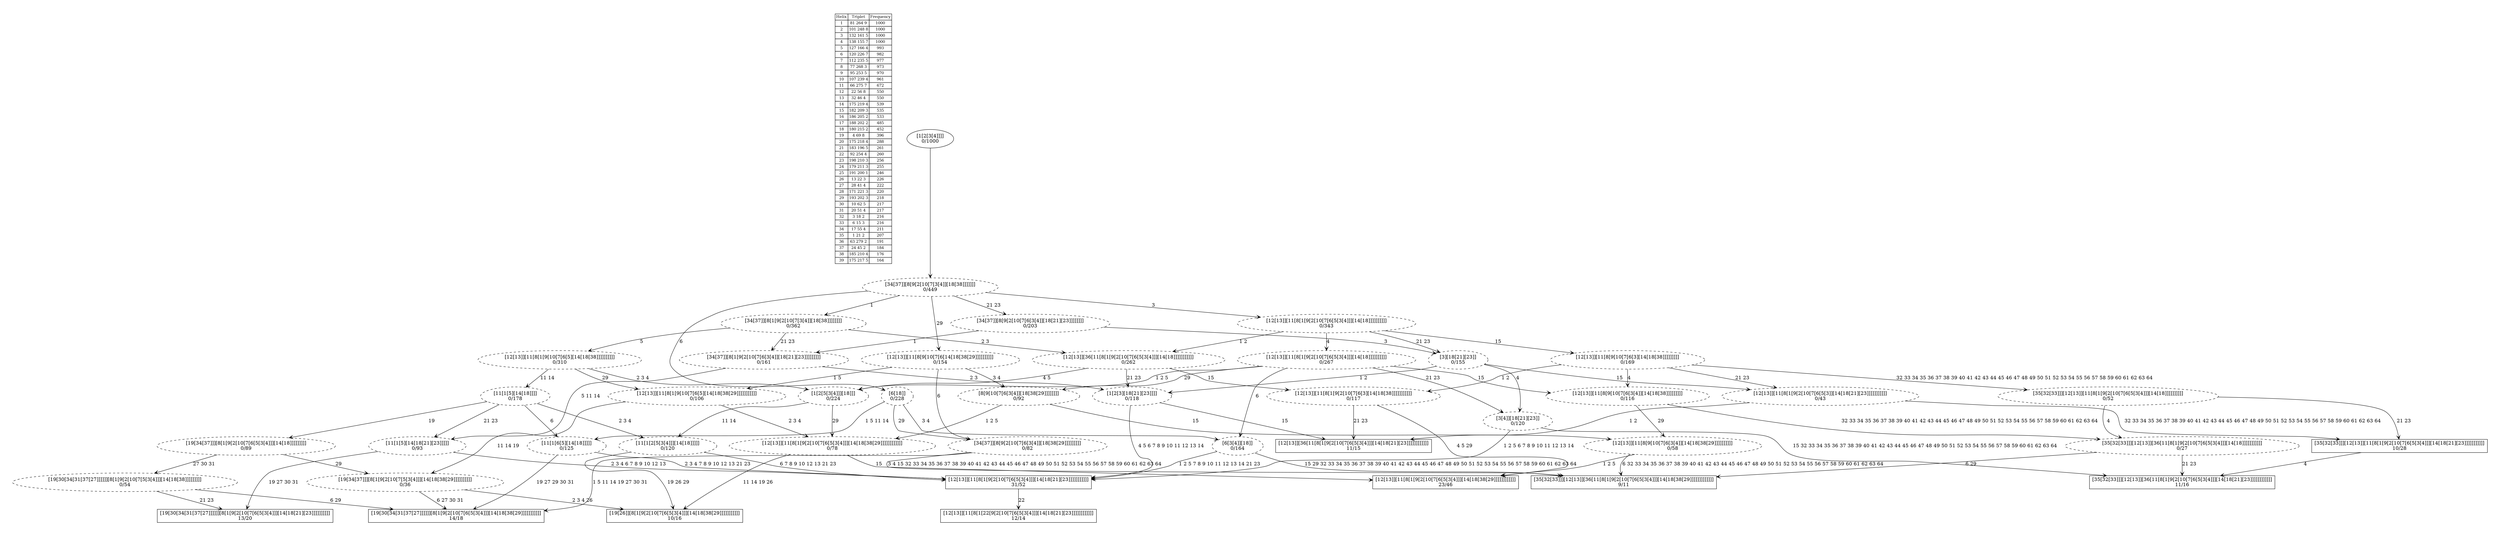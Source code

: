 digraph G {
	pad = 0.5;
	nodesep = 0.5;
"legend" [label = < <table border="0" cellborder="1" cellspacing="0"><tr><td>Helix</td><td>Triplet</td><td>Frequency</td></tr>
<tr><td>1</td><td>81 264 9</td><td>1000</td></tr>
<tr><td>2</td><td>101 248 8</td><td>1000</td></tr>
<tr><td>3</td><td>132 161 5</td><td>1000</td></tr>
<tr><td>4</td><td>138 155 7</td><td>1000</td></tr>
<tr><td>5</td><td>127 166 4</td><td>993</td></tr>
<tr><td>6</td><td>120 226 7</td><td>982</td></tr>
<tr><td>7</td><td>112 235 5</td><td>977</td></tr>
<tr><td>8</td><td>77 268 3</td><td>973</td></tr>
<tr><td>9</td><td>95 253 5</td><td>970</td></tr>
<tr><td>10</td><td>107 239 4</td><td>961</td></tr>
<tr><td>11</td><td>66 275 7</td><td>672</td></tr>
<tr><td>12</td><td>22 56 8</td><td>550</td></tr>
<tr><td>13</td><td>32 46 4</td><td>550</td></tr>
<tr><td>14</td><td>175 219 4</td><td>539</td></tr>
<tr><td>15</td><td>182 209 3</td><td>535</td></tr>
<tr><td>16</td><td>186 205 2</td><td>533</td></tr>
<tr><td>17</td><td>188 202 2</td><td>485</td></tr>
<tr><td>18</td><td>180 215 2</td><td>452</td></tr>
<tr><td>19</td><td>4 69 8</td><td>396</td></tr>
<tr><td>20</td><td>175 218 4</td><td>288</td></tr>
<tr><td>21</td><td>183 196 5</td><td>261</td></tr>
<tr><td>22</td><td>92 254 4</td><td>260</td></tr>
<tr><td>23</td><td>198 210 3</td><td>256</td></tr>
<tr><td>24</td><td>179 211 3</td><td>255</td></tr>
<tr><td>25</td><td>191 200 1</td><td>246</td></tr>
<tr><td>26</td><td>13 22 3</td><td>226</td></tr>
<tr><td>27</td><td>28 41 4</td><td>222</td></tr>
<tr><td>28</td><td>171 221 3</td><td>220</td></tr>
<tr><td>29</td><td>193 202 3</td><td>218</td></tr>
<tr><td>30</td><td>10 62 5</td><td>217</td></tr>
<tr><td>31</td><td>20 51 4</td><td>217</td></tr>
<tr><td>32</td><td>3 18 2</td><td>216</td></tr>
<tr><td>33</td><td>6 15 3</td><td>216</td></tr>
<tr><td>34</td><td>17 55 4</td><td>211</td></tr>
<tr><td>35</td><td>1 21 2</td><td>207</td></tr>
<tr><td>36</td><td>63 279 2</td><td>191</td></tr>
<tr><td>37</td><td>24 45 2</td><td>184</td></tr>
<tr><td>38</td><td>185 210 4</td><td>176</td></tr>
<tr><td>39</td><td>175 217 5</td><td>164</td></tr>
</table>>, shape = plaintext, fontsize=11];
"1 2 3 4 5 6 7 8 9 10 11 12 13 14 18 21 23 " [shape = box];
"1 2 3 4 5 6 7 8 9 10 11 12 13 14 18 29 38 " [shape = box];
"1 2 3 4 5 6 7 8 9 10 14 18 19 27 29 30 31 34 37 38 " [shape = box];
"1 2 3 4 5 6 7 8 9 10 14 18 19 21 23 27 30 31 34 37 " [shape = box];
"1 2 3 4 5 6 7 8 9 10 11 12 13 14 18 21 22 23 " [shape = box];
"1 2 3 4 5 6 7 8 9 10 11 12 13 14 18 21 23 32 33 35 36 " [shape = box];
"1 2 3 4 5 6 7 8 9 10 11 12 13 14 18 21 23 36 " [shape = box];
"1 2 3 4 5 6 7 8 9 10 11 12 13 14 18 21 23 32 33 35 " [shape = box];
"1 2 3 4 5 6 7 8 9 10 14 18 19 26 29 38 " [shape = box];
"1 2 3 4 5 6 7 8 9 10 11 12 13 14 18 29 32 33 35 36 38 " [shape = box];
"1 2 3 4 5 18 " [style = dashed];
"1 5 6 11 14 18 " [style = dashed];
"1 5 11 14 18 21 23 " [style = dashed];
"3 4 18 21 23 " [style = dashed];
"1 2 3 18 21 23 " [style = dashed];
"3 18 21 23 " [style = dashed];
"1 2 3 4 5 11 14 18 " [style = dashed];
"3 4 6 18 " [style = dashed];
"1 5 18 29 " [style = dashed];
"1 5 18 " [style = dashed];
"3 4 15 18 " [style = dashed];
"1 2 3 15 18 " [style = dashed];
"3 15 18 " [style = dashed];
"1 2 3 4 5 18 29 " [style = dashed];
"3 4 15 18 29 " [style = dashed];
"1 5 11 14 18 19 27 30 31 " [style = dashed];
"18 " [style = dashed];
"1 18 " [style = dashed];
"1 5 11 14 18 19 29 " [style = dashed];
"6 18 29 " [style = dashed];
"18 21 23 " [style = dashed];
"1 18 21 23 " [style = dashed];
"1 5 11 14 18 19 " [style = dashed];
"3 15 18 21 23 " [style = dashed];
"3 4 18 " [style = dashed];
"3 4 15 18 32 33 34 35 36 37 38 39 40 41 42 43 44 45 46 47 48 49 50 51 52 53 54 55 56 57 58 59 60 61 62 63 64 " [style = dashed];
"1 2 3 18 " [style = dashed];
"3 18 " [style = dashed];
"3 15 18 32 33 34 35 36 37 38 39 40 41 42 43 44 45 46 47 48 49 50 51 52 53 54 55 56 57 58 59 60 61 62 63 64 " [style = dashed];
"3 4 18 29 " [style = dashed];
"1 5 11 14 18 " [style = dashed];
"6 18 " [style = dashed];
"18 29 " [style = dashed];
"1 2 3 4 5 6 7 8 9 10 11 12 13 14 18 21 23 " [label = "[12[13]][11[8[1[9[2[10[7[6[5[3[4]]][14[18[21][23]]]]]]]]]]]\n31/52"];
"1 2 3 4 5 6 7 8 9 10 11 12 13 14 18 29 38 " [label = "[12[13]][11[8[1[9[2[10[7[6[5[3[4]]][14[18[38[29]]]]]]]]]]]]\n23/46"];
"1 2 3 4 5 6 7 8 9 10 14 18 19 27 29 30 31 34 37 38 " [label = "[19[30[34[31[37[27]]]]]][8[1[9[2[10[7[6[5[3[4]]][14[18[38[29]]]]]]]]]]]\n14/18"];
"1 2 3 4 5 6 7 8 9 10 14 18 19 21 23 27 30 31 34 37 " [label = "[19[30[34[31[37[27]]]]]][8[1[9[2[10[7[6[5[3[4]]][14[18[21][23]]]]]]]]]]\n13/20"];
"1 2 3 4 5 6 7 8 9 10 11 12 13 14 18 21 22 23 " [label = "[12[13]][11[8[1[22[9[2[10[7[6[5[3[4]]][14[18[21][23]]]]]]]]]]]]\n12/14"];
"1 2 3 4 5 6 7 8 9 10 11 12 13 14 18 21 23 32 33 35 36 " [label = "[35[32[33]]][12[13]][36[11[8[1[9[2[10[7[6[5[3[4]]][14[18[21][23]]]]]]]]]]]]\n11/16"];
"1 2 3 4 5 6 7 8 9 10 11 12 13 14 18 21 23 36 " [label = "[12[13]][36[11[8[1[9[2[10[7[6[5[3[4]]][14[18[21][23]]]]]]]]]]]]\n11/15"];
"1 2 3 4 5 6 7 8 9 10 11 12 13 14 18 21 23 32 33 35 " [label = "[35[32[33]]][12[13]][11[8[1[9[2[10[7[6[5[3[4]]][14[18[21][23]]]]]]]]]]]\n10/28"];
"1 2 3 4 5 6 7 8 9 10 14 18 19 26 29 38 " [label = "[19[26]][8[1[9[2[10[7[6[5[3[4]]][14[18[38[29]]]]]]]]]]]\n10/16"];
"1 2 3 4 5 6 7 8 9 10 11 12 13 14 18 29 32 33 35 36 38 " [label = "[35[32[33]]][12[13]][36[11[8[1[9[2[10[7[6[5[3[4]]][14[18[38[29]]]]]]]]]]]]]\n9/11"];
"1 2 3 4 5 18 " [label = "[1[2[5[3[4]]][18]]]\n0/224"];
"1 5 6 11 14 18 " [label = "[11[1[6[5][14[18]]]]]\n0/125"];
"1 5 11 14 18 21 23 " [label = "[11[1[5][14[18[21][23]]]]]\n0/93"];
"3 4 18 21 23 " [label = "[3[4]][18[21][23]]\n0/120"];
"1 2 3 18 21 23 " [label = "[1[2[3][18[21][23]]]]\n0/118"];
"3 18 21 23 " [label = "[3][18[21][23]]\n0/155"];
"1 2 3 4 5 11 14 18 " [label = "[11[1[2[5[3[4]]][14[18]]]]]\n0/120"];
"3 4 6 18 " [label = "[6[3[4]][18]]\n0/164"];
"1 5 18 29 " [label = "[12[13]][11[8[1[9[10[7[6[5][14[18[38[29]]]]]]]]]]]\n0/106"];
"1 5 18 " [label = "[12[13]][11[8[1[9[10[7[6[5][14[18[38]]]]]]]]]]\n0/310"];
"3 4 15 18 " [label = "[12[13]][11[8[9[10[7[6[3[4]][14[18[38]]]]]]]]]\n0/116"];
"1 2 3 15 18 " [label = "[12[13]][11[8[1[9[2[10[7[6[3][14[18[38]]]]]]]]]]]\n0/117"];
"3 15 18 " [label = "[12[13]][11[8[9[10[7[6[3][14[18[38]]]]]]]]]\n0/169"];
"1 2 3 4 5 18 29 " [label = "[12[13]][11[8[1[9[2[10[7[6[5[3[4]]][14[18[38[29]]]]]]]]]]]]\n0/78"];
"3 4 15 18 29 " [label = "[12[13]][11[8[9[10[7[6[3[4]][14[18[38[29]]]]]]]]]]\n0/58"];
"1 5 11 14 18 19 27 30 31 " [label = "[19[30[34[31[37[27]]]]]][8[1[9[2[10[7[5[3[4]]][14[18[38]]]]]]]]]\n0/54"];
"18 " [label = "[34[37]][8[9[2[10[7[3[4]][18[38]]]]]]]\n0/449"];
"1 18 " [label = "[34[37]][8[1[9[2[10[7[3[4]][18[38]]]]]]]]\n0/362"];
"1 5 11 14 18 19 29 " [label = "[19[34[37]]][8[1[9[2[10[7[5[3[4]]][14[18[38[29]]]]]]]]]]\n0/36"];
"6 18 29 " [label = "[34[37]][8[9[2[10[7[6[3[4]][18[38[29]]]]]]]]]\n0/82"];
"18 21 23 " [label = "[34[37]][8[9[2[10[7[6[3[4]][18[21][23]]]]]]]]\n0/203"];
"1 18 21 23 " [label = "[34[37]][8[1[9[2[10[7[6[3[4]][18[21][23]]]]]]]]]\n0/161"];
"1 5 11 14 18 19 " [label = "[19[34[37]]][8[1[9[2[10[7[6[5[3[4]]][14[18]]]]]]]]]\n0/89"];
"3 15 18 21 23 " [label = "[12[13]][11[8[1[9[2[10[7[6[5[3]][14[18[21][23]]]]]]]]]]]\n0/43"];
"3 4 18 " [label = "[12[13]][11[8[1[9[2[10[7[6[5[3[4]]][14[18]]]]]]]]]]\n0/267"];
"3 4 15 18 32 33 34 35 36 37 38 39 40 41 42 43 44 45 46 47 48 49 50 51 52 53 54 55 56 57 58 59 60 61 62 63 64 " [label = "[35[32[33]]][12[13]][36[11[8[1[9[2[10[7[6[5[3[4]]][14[18]]]]]]]]]]]\n0/27"];
"1 2 3 18 " [label = "[12[13]][36[11[8[1[9[2[10[7[6[5[3[4]]][14[18]]]]]]]]]]]\n0/262"];
"3 18 " [label = "[12[13]][11[8[1[9[2[10[7[6[5[3[4]]][14[18]]]]]]]]]]\n0/343"];
"3 15 18 32 33 34 35 36 37 38 39 40 41 42 43 44 45 46 47 48 49 50 51 52 53 54 55 56 57 58 59 60 61 62 63 64 " [label = "[35[32[33]]][12[13]][11[8[1[9[2[10[7[6[5[3[4]]][14[18]]]]]]]]]]\n0/52"];
"3 4 18 29 " [label = "[8[9[10[7[6[3[4]][18[38[29]]]]]]]]\n0/92"];
"1 5 11 14 18 " [label = "[11[1[5][14[18]]]]\n0/178"];
"6 18 " [label = "[6[18]]\n0/228"];
"18 29 " [label = "[12[13]][11[8[9[10[7[6[14[18[38[29]]]]]]]]]]\n0/154"];
"1 2 3 4 " [label = "[1[2[3[4]]]]\n0/1000"];
"1 2 3 4 5 6 7 8 9 10 11 12 13 14 18 21 23 " -> "1 2 3 4 5 6 7 8 9 10 11 12 13 14 18 21 22 23 " [label = "22 ", arrowhead = vee];
"1 2 3 4 5 6 7 8 9 10 11 12 13 14 18 21 23 32 33 35 " -> "1 2 3 4 5 6 7 8 9 10 11 12 13 14 18 21 23 32 33 35 36 " [label = "4 ", arrowhead = vee];
"1 2 3 4 5 18 " -> "1 2 3 4 5 11 14 18 " [label = "11 14 ", arrowhead = vee];
"1 2 3 4 5 18 " -> "1 2 3 4 5 18 29 " [label = "29 ", arrowhead = vee];
"1 5 6 11 14 18 " -> "1 2 3 4 5 6 7 8 9 10 11 12 13 14 18 21 23 " [label = "2 3 4 7 8 9 10 12 13 21 23 ", arrowhead = vee];
"1 5 6 11 14 18 " -> "1 2 3 4 5 6 7 8 9 10 14 18 19 27 29 30 31 34 37 38 " [label = "19 27 29 30 31 ", arrowhead = vee];
"1 5 11 14 18 21 23 " -> "1 2 3 4 5 6 7 8 9 10 11 12 13 14 18 21 23 " [label = "2 3 4 6 7 8 9 10 12 13 ", arrowhead = vee];
"1 5 11 14 18 21 23 " -> "1 2 3 4 5 6 7 8 9 10 14 18 19 21 23 27 30 31 34 37 " [label = "19 27 30 31 ", arrowhead = vee];
"3 4 18 21 23 " -> "1 2 3 4 5 6 7 8 9 10 11 12 13 14 18 21 23 " [label = "1 2 5 6 7 8 9 10 11 12 13 14 ", arrowhead = vee];
"3 4 18 21 23 " -> "1 2 3 4 5 6 7 8 9 10 11 12 13 14 18 21 23 32 33 35 36 " [label = "15 32 33 34 35 36 37 38 39 40 41 42 43 44 45 46 47 48 49 50 51 52 53 54 55 56 57 58 59 60 61 62 63 64 ", arrowhead = vee];
"1 2 3 18 21 23 " -> "1 2 3 4 5 6 7 8 9 10 11 12 13 14 18 21 23 " [label = "4 5 6 7 8 9 10 11 12 13 14 ", arrowhead = vee];
"1 2 3 18 21 23 " -> "1 2 3 4 5 6 7 8 9 10 11 12 13 14 18 21 23 36 " [label = "15 ", arrowhead = vee];
"3 18 21 23 " -> "3 4 18 21 23 " [label = "4 ", arrowhead = vee];
"3 18 21 23 " -> "1 2 3 18 21 23 " [label = "1 2 ", arrowhead = vee];
"3 18 21 23 " -> "3 15 18 21 23 " [label = "15 ", arrowhead = vee];
"1 2 3 4 5 11 14 18 " -> "1 2 3 4 5 6 7 8 9 10 11 12 13 14 18 21 23 " [label = "6 7 8 9 10 12 13 21 23 ", arrowhead = vee];
"1 2 3 4 5 11 14 18 " -> "1 2 3 4 5 6 7 8 9 10 14 18 19 26 29 38 " [label = "19 26 29 ", arrowhead = vee];
"3 4 6 18 " -> "1 2 3 4 5 6 7 8 9 10 11 12 13 14 18 21 23 " [label = "1 2 5 7 8 9 10 11 12 13 14 21 23 ", arrowhead = vee];
"3 4 6 18 " -> "1 2 3 4 5 6 7 8 9 10 11 12 13 14 18 29 32 33 35 36 38 " [label = "15 29 32 33 34 35 36 37 38 39 40 41 42 43 44 45 46 47 48 49 50 51 52 53 54 55 56 57 58 59 60 61 62 63 64 ", arrowhead = vee];
"1 5 18 29 " -> "1 2 3 4 5 18 29 " [label = "2 3 4 ", arrowhead = vee];
"1 5 18 29 " -> "1 5 11 14 18 19 29 " [label = "11 14 19 ", arrowhead = vee];
"1 5 18 " -> "1 2 3 4 5 18 " [label = "2 3 4 ", arrowhead = vee];
"1 5 18 " -> "1 5 18 29 " [label = "29 ", arrowhead = vee];
"1 5 18 " -> "1 5 11 14 18 " [label = "11 14 ", arrowhead = vee];
"3 4 15 18 " -> "3 4 15 18 29 " [label = "29 ", arrowhead = vee];
"3 4 15 18 " -> "3 4 15 18 32 33 34 35 36 37 38 39 40 41 42 43 44 45 46 47 48 49 50 51 52 53 54 55 56 57 58 59 60 61 62 63 64 " [label = "32 33 34 35 36 37 38 39 40 41 42 43 44 45 46 47 48 49 50 51 52 53 54 55 56 57 58 59 60 61 62 63 64 ", arrowhead = vee];
"1 2 3 15 18 " -> "1 2 3 4 5 6 7 8 9 10 11 12 13 14 18 29 38 " [label = "4 5 29 ", arrowhead = vee];
"1 2 3 15 18 " -> "1 2 3 4 5 6 7 8 9 10 11 12 13 14 18 21 23 36 " [label = "21 23 ", arrowhead = vee];
"3 15 18 " -> "3 4 15 18 " [label = "4 ", arrowhead = vee];
"3 15 18 " -> "1 2 3 15 18 " [label = "1 2 ", arrowhead = vee];
"3 15 18 " -> "3 15 18 21 23 " [label = "21 23 ", arrowhead = vee];
"3 15 18 " -> "3 15 18 32 33 34 35 36 37 38 39 40 41 42 43 44 45 46 47 48 49 50 51 52 53 54 55 56 57 58 59 60 61 62 63 64 " [label = "32 33 34 35 36 37 38 39 40 41 42 43 44 45 46 47 48 49 50 51 52 53 54 55 56 57 58 59 60 61 62 63 64 ", arrowhead = vee];
"1 2 3 4 5 18 29 " -> "1 2 3 4 5 6 7 8 9 10 11 12 13 14 18 29 38 " [label = "15 ", arrowhead = vee];
"1 2 3 4 5 18 29 " -> "1 2 3 4 5 6 7 8 9 10 14 18 19 26 29 38 " [label = "11 14 19 26 ", arrowhead = vee];
"3 4 15 18 29 " -> "1 2 3 4 5 6 7 8 9 10 11 12 13 14 18 29 38 " [label = "1 2 5 ", arrowhead = vee];
"3 4 15 18 29 " -> "1 2 3 4 5 6 7 8 9 10 11 12 13 14 18 29 32 33 35 36 38 " [label = "6 32 33 34 35 36 37 38 39 40 41 42 43 44 45 46 47 48 49 50 51 52 53 54 55 56 57 58 59 60 61 62 63 64 ", arrowhead = vee];
"1 5 11 14 18 19 27 30 31 " -> "1 2 3 4 5 6 7 8 9 10 14 18 19 27 29 30 31 34 37 38 " [label = "6 29 ", arrowhead = vee];
"1 5 11 14 18 19 27 30 31 " -> "1 2 3 4 5 6 7 8 9 10 14 18 19 21 23 27 30 31 34 37 " [label = "21 23 ", arrowhead = vee];
"18 " -> "1 18 " [label = "1 ", arrowhead = vee];
"18 " -> "18 21 23 " [label = "21 23 ", arrowhead = vee];
"18 " -> "3 18 " [label = "3 ", arrowhead = vee];
"18 " -> "6 18 " [label = "6 ", arrowhead = vee];
"18 " -> "18 29 " [label = "29 ", arrowhead = vee];
"1 18 " -> "1 5 18 " [label = "5 ", arrowhead = vee];
"1 18 " -> "1 18 21 23 " [label = "21 23 ", arrowhead = vee];
"1 18 " -> "1 2 3 18 " [label = "2 3 ", arrowhead = vee];
"1 5 11 14 18 19 29 " -> "1 2 3 4 5 6 7 8 9 10 14 18 19 27 29 30 31 34 37 38 " [label = "6 27 30 31 ", arrowhead = vee];
"1 5 11 14 18 19 29 " -> "1 2 3 4 5 6 7 8 9 10 14 18 19 26 29 38 " [label = "2 3 4 26 ", arrowhead = vee];
"6 18 29 " -> "1 2 3 4 5 6 7 8 9 10 14 18 19 27 29 30 31 34 37 38 " [label = "1 5 11 14 19 27 30 31 ", arrowhead = vee];
"6 18 29 " -> "1 2 3 4 5 6 7 8 9 10 11 12 13 14 18 29 32 33 35 36 38 " [label = "3 4 15 32 33 34 35 36 37 38 39 40 41 42 43 44 45 46 47 48 49 50 51 52 53 54 55 56 57 58 59 60 61 62 63 64 ", arrowhead = vee];
"18 21 23 " -> "3 18 21 23 " [label = "3 ", arrowhead = vee];
"18 21 23 " -> "1 18 21 23 " [label = "1 ", arrowhead = vee];
"1 18 21 23 " -> "1 5 11 14 18 21 23 " [label = "5 11 14 ", arrowhead = vee];
"1 18 21 23 " -> "1 2 3 18 21 23 " [label = "2 3 ", arrowhead = vee];
"1 5 11 14 18 19 " -> "1 5 11 14 18 19 27 30 31 " [label = "27 30 31 ", arrowhead = vee];
"1 5 11 14 18 19 " -> "1 5 11 14 18 19 29 " [label = "29 ", arrowhead = vee];
"3 15 18 21 23 " -> "1 2 3 4 5 6 7 8 9 10 11 12 13 14 18 21 23 36 " [label = "1 2 ", arrowhead = vee];
"3 15 18 21 23 " -> "1 2 3 4 5 6 7 8 9 10 11 12 13 14 18 21 23 32 33 35 " [label = "32 33 34 35 36 37 38 39 40 41 42 43 44 45 46 47 48 49 50 51 52 53 54 55 56 57 58 59 60 61 62 63 64 ", arrowhead = vee];
"3 4 18 " -> "1 2 3 4 5 18 " [label = "1 2 5 ", arrowhead = vee];
"3 4 18 " -> "3 4 18 21 23 " [label = "21 23 ", arrowhead = vee];
"3 4 18 " -> "3 4 6 18 " [label = "6 ", arrowhead = vee];
"3 4 18 " -> "3 4 15 18 " [label = "15 ", arrowhead = vee];
"3 4 18 " -> "3 4 18 29 " [label = "29 ", arrowhead = vee];
"3 4 15 18 32 33 34 35 36 37 38 39 40 41 42 43 44 45 46 47 48 49 50 51 52 53 54 55 56 57 58 59 60 61 62 63 64 " -> "1 2 3 4 5 6 7 8 9 10 11 12 13 14 18 21 23 32 33 35 36 " [label = "21 23 ", arrowhead = vee];
"3 4 15 18 32 33 34 35 36 37 38 39 40 41 42 43 44 45 46 47 48 49 50 51 52 53 54 55 56 57 58 59 60 61 62 63 64 " -> "1 2 3 4 5 6 7 8 9 10 11 12 13 14 18 29 32 33 35 36 38 " [label = "6 29 ", arrowhead = vee];
"1 2 3 18 " -> "1 2 3 4 5 18 " [label = "4 5 ", arrowhead = vee];
"1 2 3 18 " -> "1 2 3 18 21 23 " [label = "21 23 ", arrowhead = vee];
"1 2 3 18 " -> "1 2 3 15 18 " [label = "15 ", arrowhead = vee];
"3 18 " -> "3 18 21 23 " [label = "21 23 ", arrowhead = vee];
"3 18 " -> "3 15 18 " [label = "15 ", arrowhead = vee];
"3 18 " -> "3 4 18 " [label = "4 ", arrowhead = vee];
"3 18 " -> "1 2 3 18 " [label = "1 2 ", arrowhead = vee];
"3 15 18 32 33 34 35 36 37 38 39 40 41 42 43 44 45 46 47 48 49 50 51 52 53 54 55 56 57 58 59 60 61 62 63 64 " -> "1 2 3 4 5 6 7 8 9 10 11 12 13 14 18 21 23 32 33 35 " [label = "21 23 ", arrowhead = vee];
"3 15 18 32 33 34 35 36 37 38 39 40 41 42 43 44 45 46 47 48 49 50 51 52 53 54 55 56 57 58 59 60 61 62 63 64 " -> "3 4 15 18 32 33 34 35 36 37 38 39 40 41 42 43 44 45 46 47 48 49 50 51 52 53 54 55 56 57 58 59 60 61 62 63 64 " [label = "4 ", arrowhead = vee];
"3 4 18 29 " -> "1 2 3 4 5 18 29 " [label = "1 2 5 ", arrowhead = vee];
"3 4 18 29 " -> "3 4 15 18 29 " [label = "15 ", arrowhead = vee];
"1 5 11 14 18 " -> "1 5 6 11 14 18 " [label = "6 ", arrowhead = vee];
"1 5 11 14 18 " -> "1 5 11 14 18 21 23 " [label = "21 23 ", arrowhead = vee];
"1 5 11 14 18 " -> "1 2 3 4 5 11 14 18 " [label = "2 3 4 ", arrowhead = vee];
"1 5 11 14 18 " -> "1 5 11 14 18 19 " [label = "19 ", arrowhead = vee];
"6 18 " -> "1 5 6 11 14 18 " [label = "1 5 11 14 ", arrowhead = vee];
"6 18 " -> "3 4 6 18 " [label = "3 4 ", arrowhead = vee];
"6 18 " -> "6 18 29 " [label = "29 ", arrowhead = vee];
"18 29 " -> "1 5 18 29 " [label = "1 5 ", arrowhead = vee];
"18 29 " -> "6 18 29 " [label = "6 ", arrowhead = vee];
"18 29 " -> "3 4 18 29 " [label = "3 4 ", arrowhead = vee];
"1 2 3 4 " -> "18 " [label = "", arrowhead = vee];
}